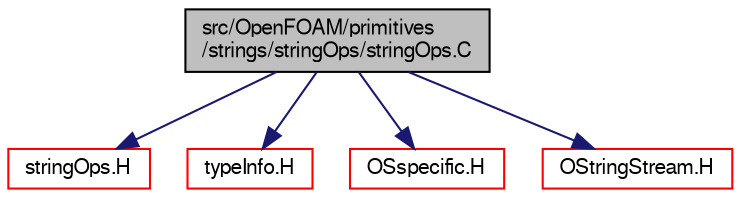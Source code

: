 digraph "src/OpenFOAM/primitives/strings/stringOps/stringOps.C"
{
  bgcolor="transparent";
  edge [fontname="FreeSans",fontsize="10",labelfontname="FreeSans",labelfontsize="10"];
  node [fontname="FreeSans",fontsize="10",shape=record];
  Node0 [label="src/OpenFOAM/primitives\l/strings/stringOps/stringOps.C",height=0.2,width=0.4,color="black", fillcolor="grey75", style="filled", fontcolor="black"];
  Node0 -> Node1 [color="midnightblue",fontsize="10",style="solid",fontname="FreeSans"];
  Node1 [label="stringOps.H",height=0.2,width=0.4,color="red",URL="$a12656.html"];
  Node0 -> Node55 [color="midnightblue",fontsize="10",style="solid",fontname="FreeSans"];
  Node55 [label="typeInfo.H",height=0.2,width=0.4,color="red",URL="$a09341.html"];
  Node0 -> Node73 [color="midnightblue",fontsize="10",style="solid",fontname="FreeSans"];
  Node73 [label="OSspecific.H",height=0.2,width=0.4,color="red",URL="$a10370.html",tooltip="Functions used by OpenFOAM that are specific to POSIX compliant operating systems and need to be repl..."];
  Node0 -> Node77 [color="midnightblue",fontsize="10",style="solid",fontname="FreeSans"];
  Node77 [label="OStringStream.H",height=0.2,width=0.4,color="red",URL="$a09212.html"];
}
